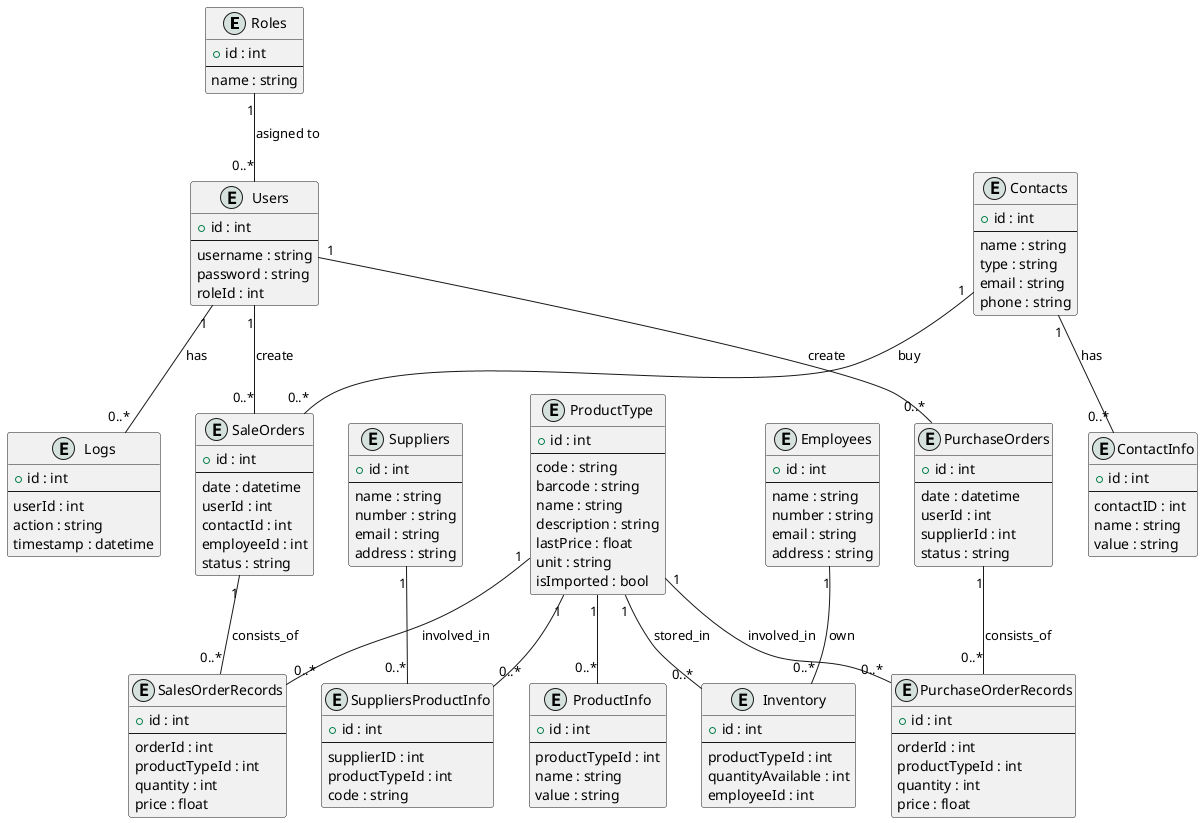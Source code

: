 @startuml
!define table(x) class x << (T,#FFAAAA) >>
!define entity(x) class x << (E,#D5E1DD) >>

entity("Roles") {
  + id : int
  --
  name : string
}

entity("Users") {
  + id : int
  --
  username : string
  password : string
  roleId : int
}

entity("Logs") {
  + id : int
  --
  userId : int
  action : string
  timestamp : datetime
}

entity("Contacts") {
  + id : int
  --
  name : string
  type : string
  email : string
  phone : string
}

entity("ContactInfo") {
  + id : int
  --
  contactID : int
  name : string
  value : string
}

entity("Employees") {
  + id : int
  --
  name : string
  number : string
  email : string
  address : string
}

entity("Suppliers") {
  + id : int
  --
  name : string
  number : string
  email : string
  address : string
}

entity("SuppliersProductInfo") {
  + id : int
  --
  supplierID : int
  productTypeId : int
  code : string
}

entity("ProductInfo") {
  + id : int
  --
  productTypeId : int
  name : string
  value : string
}

entity("ProductType") {
  + id : int
  --
  code : string
  barcode : string
  name : string
  description : string
  lastPrice : float
  unit : string
  isImported : bool
}

entity("Inventory") {
  + id : int
  --
  productTypeId : int
  quantityAvailable : int
  employeeId : int
}

entity("SaleOrders") {
  + id : int
  --
  date : datetime
  userId : int
  contactId : int
  employeeId : int
  status : string
}


entity("SalesOrderRecords") {
  + id : int
  --
  orderId : int
  productTypeId : int
  quantity : int
  price : float
}

entity("PurchaseOrders") {
  + id : int
  --
  date : datetime
  userId : int
  supplierId : int
  status : string
}

entity("PurchaseOrderRecords") {
  + id : int
  --
  orderId : int
  productTypeId : int
  quantity : int
  price : float
}

Roles "1" -- "0..*" Users : asigned to
Users "1" -- "0..*" Logs : has
Users "1" -- "0..*" SaleOrders : create
Users "1" -- "0..*" PurchaseOrders : create
Employees "1" -- "0..*" Inventory : own
Contacts "1" -- "0..*" ContactInfo : has
Contacts "1" -- "0..*" SaleOrders : buy
ProductType "1" -- "0..*" ProductInfo
ProductType "1" -- "0..*" SuppliersProductInfo
Suppliers "1" -- "0..*" SuppliersProductInfo
ProductType "1" -- "0..*" Inventory : stored_in
ProductType "1" -- "0..*" SalesOrderRecords : involved_in
SaleOrders "1" -- "0..*" SalesOrderRecords : consists_of
ProductType "1" -- "0..*" PurchaseOrderRecords : involved_in
PurchaseOrders "1" -- "0..*" PurchaseOrderRecords : consists_of
@enduml
